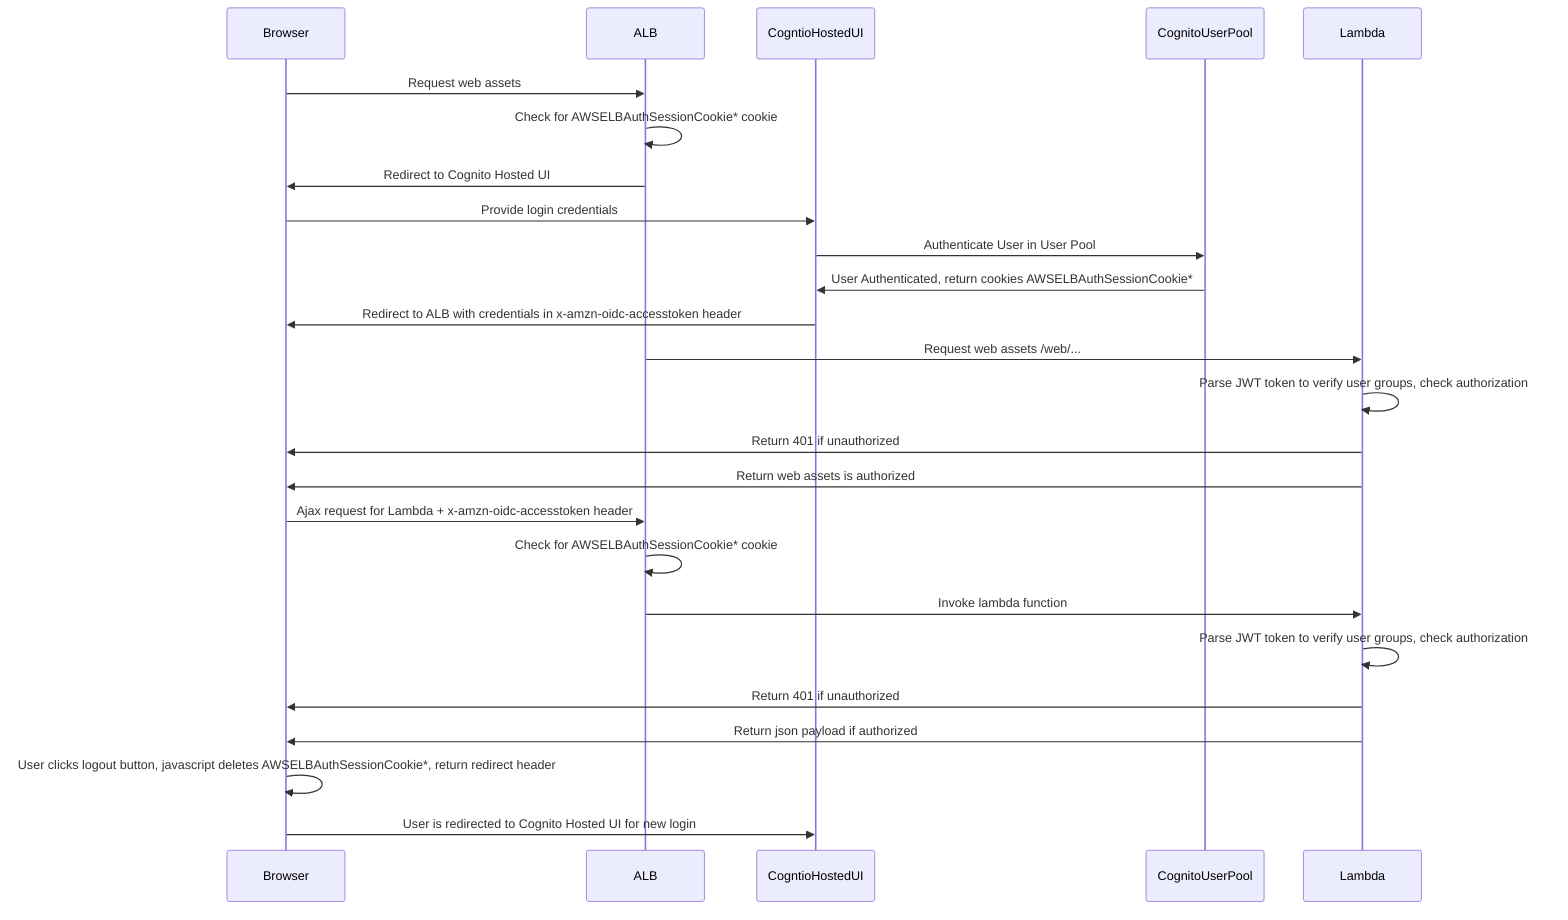 sequenceDiagram
    Browser->>ALB: Request web assets
    ALB->>ALB: Check for AWSELBAuthSessionCookie* cookie
    ALB->>Browser: Redirect to Cognito Hosted UI
    Browser->>CogntioHostedUI: Provide login credentials
    CogntioHostedUI->>CognitoUserPool: Authenticate User in User Pool 
    CognitoUserPool->>CogntioHostedUI: User Authenticated, return cookies AWSELBAuthSessionCookie*
    CogntioHostedUI->>Browser: Redirect to ALB with credentials in x-amzn-oidc-accesstoken header
    ALB->>Lambda: Request web assets /web/...
    Lambda->>Lambda: Parse JWT token to verify user groups, check authorization
    Lambda->>Browser: Return 401 if unauthorized
    Lambda->>Browser: Return web assets is authorized
    Browser->>ALB: Ajax request for Lambda + x-amzn-oidc-accesstoken header
    ALB->>ALB: Check for AWSELBAuthSessionCookie* cookie
    ALB->>Lambda: Invoke lambda function
    Lambda->>Lambda: Parse JWT token to verify user groups, check authorization
    Lambda->>Browser: Return 401 if unauthorized
    Lambda->>Browser: Return json payload if authorized
    Browser->>Browser: User clicks logout button, javascript deletes AWSELBAuthSessionCookie*, return redirect header
    Browser->>CogntioHostedUI: User is redirected to Cognito Hosted UI for new login